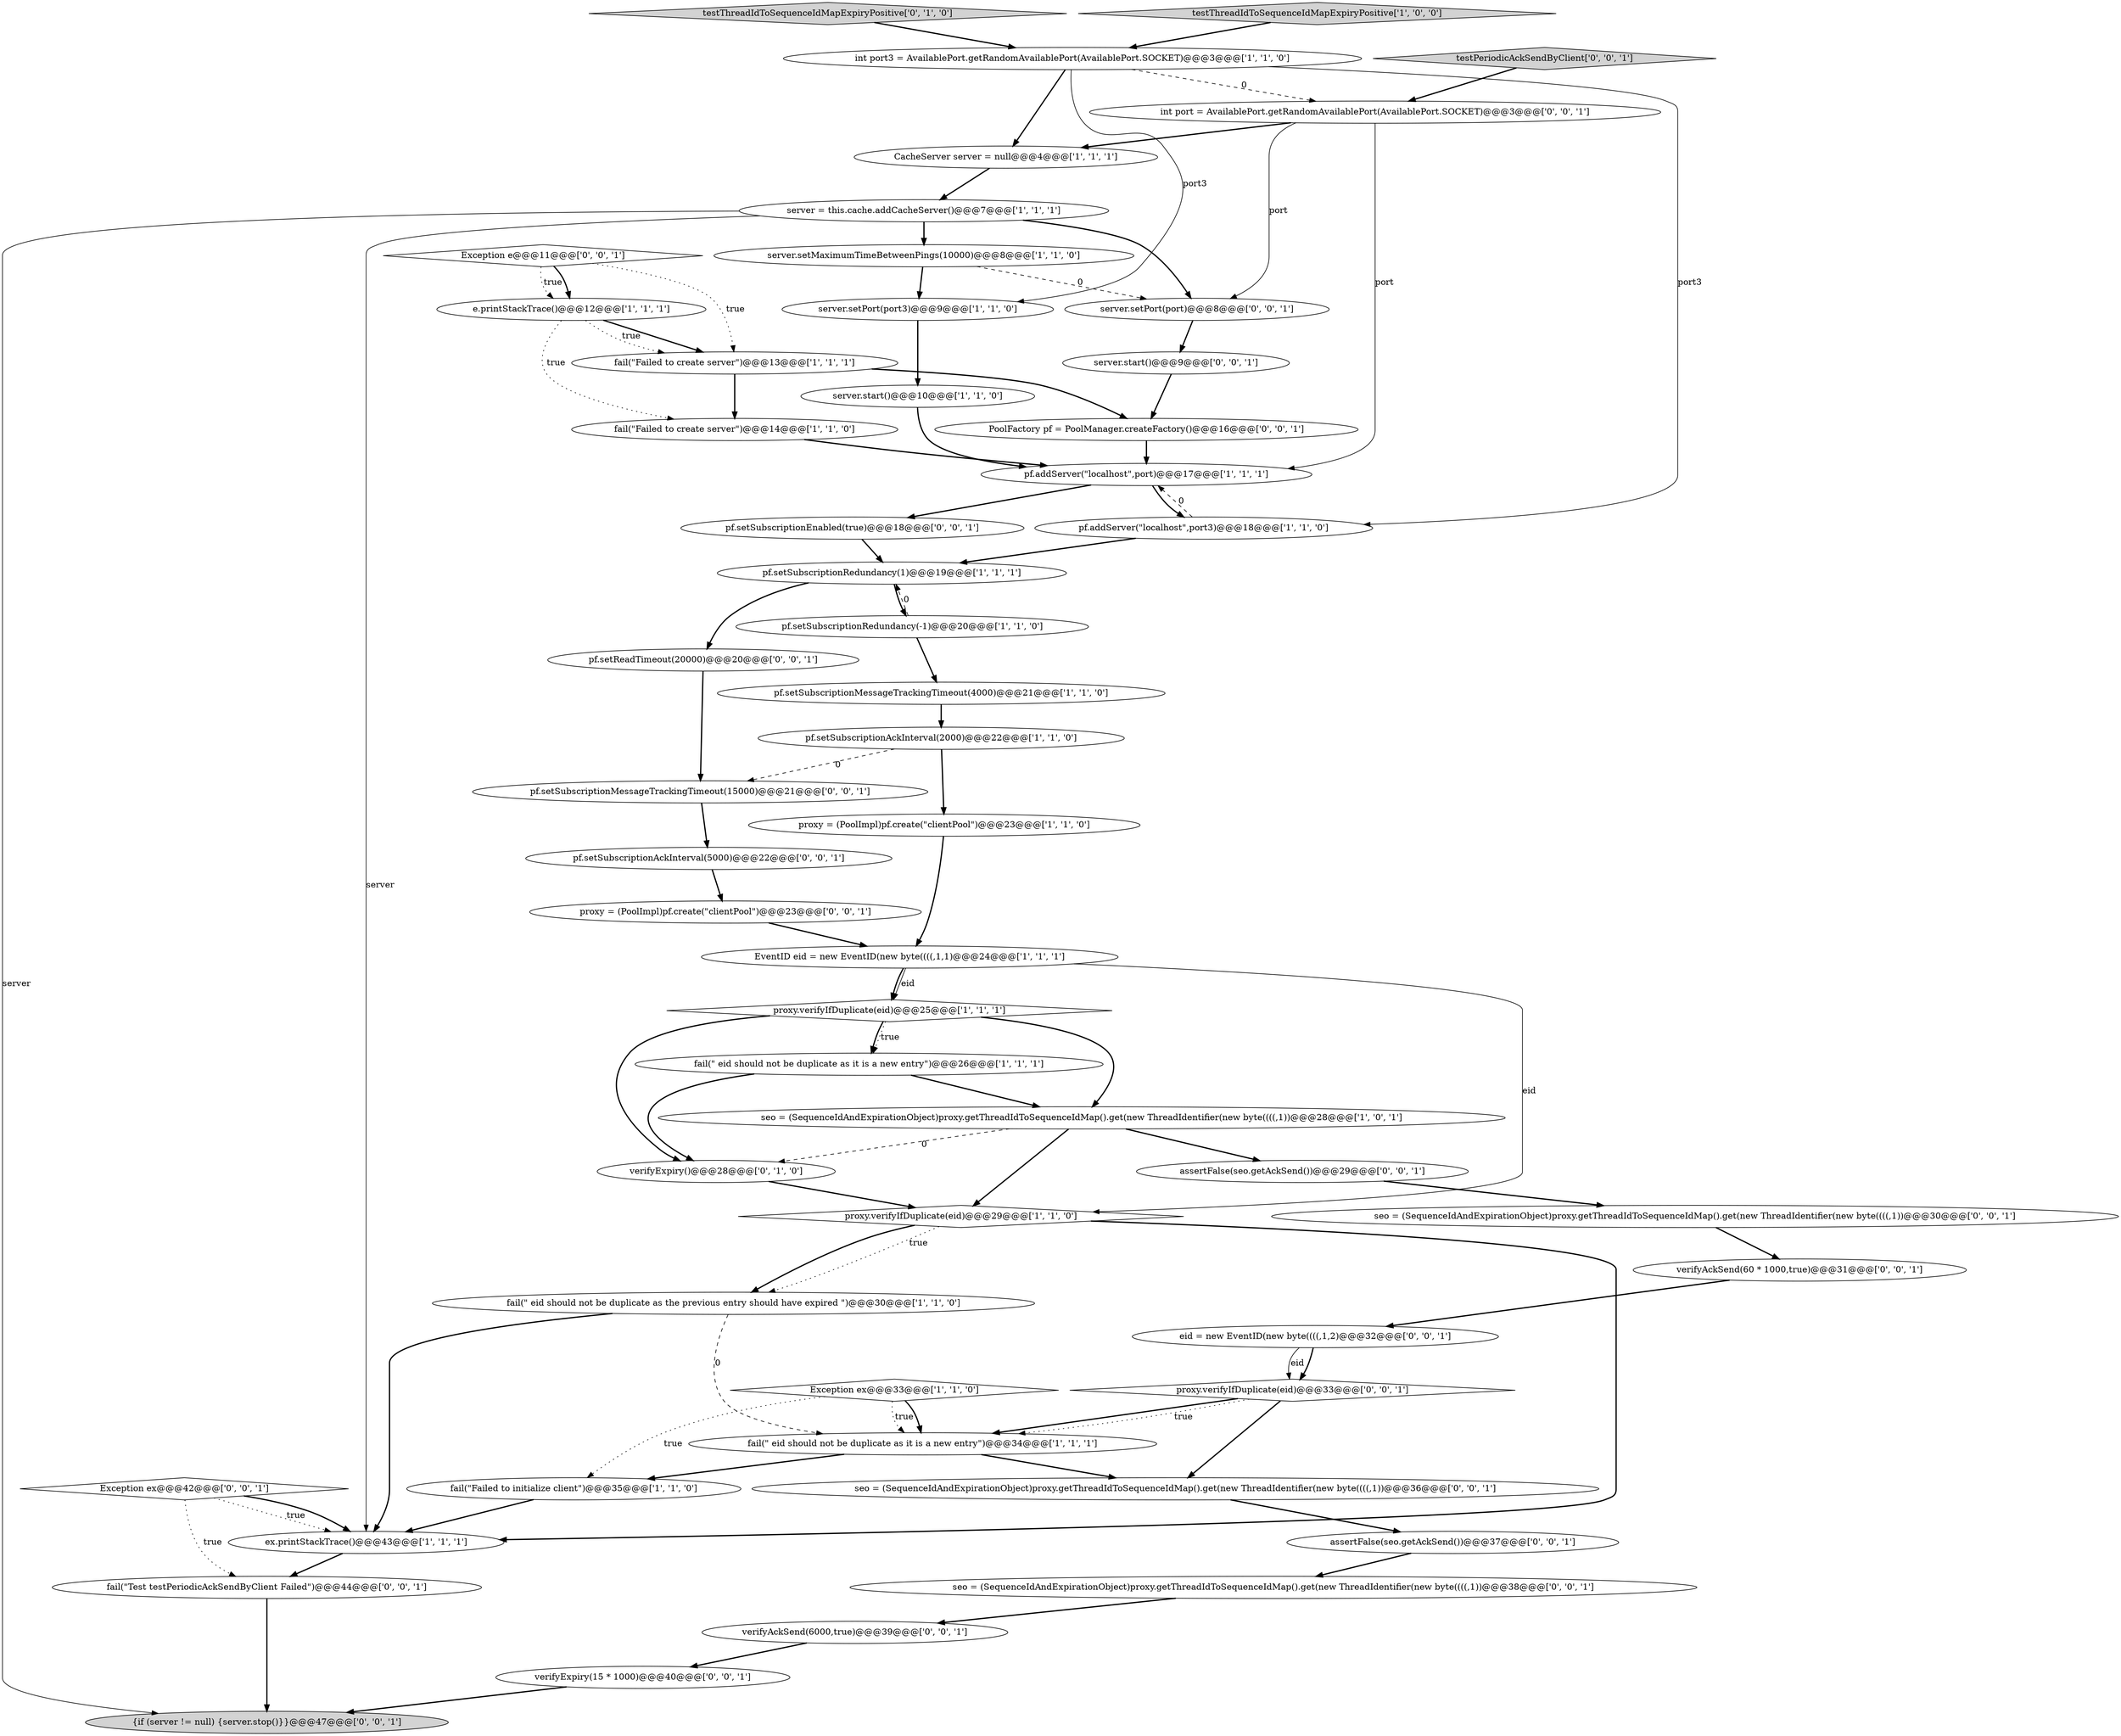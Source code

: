digraph {
16 [style = filled, label = "server.setPort(port3)@@@9@@@['1', '1', '0']", fillcolor = white, shape = ellipse image = "AAA0AAABBB1BBB"];
31 [style = filled, label = "assertFalse(seo.getAckSend())@@@37@@@['0', '0', '1']", fillcolor = white, shape = ellipse image = "AAA0AAABBB3BBB"];
27 [style = filled, label = "verifyExpiry()@@@28@@@['0', '1', '0']", fillcolor = white, shape = ellipse image = "AAA1AAABBB2BBB"];
14 [style = filled, label = "server.setMaximumTimeBetweenPings(10000)@@@8@@@['1', '1', '0']", fillcolor = white, shape = ellipse image = "AAA0AAABBB1BBB"];
20 [style = filled, label = "Exception ex@@@33@@@['1', '1', '0']", fillcolor = white, shape = diamond image = "AAA0AAABBB1BBB"];
47 [style = filled, label = "pf.setSubscriptionAckInterval(5000)@@@22@@@['0', '0', '1']", fillcolor = white, shape = ellipse image = "AAA0AAABBB3BBB"];
12 [style = filled, label = "int port3 = AvailablePort.getRandomAvailablePort(AvailablePort.SOCKET)@@@3@@@['1', '1', '0']", fillcolor = white, shape = ellipse image = "AAA0AAABBB1BBB"];
23 [style = filled, label = "fail(\" eid should not be duplicate as the previous entry should have expired \")@@@30@@@['1', '1', '0']", fillcolor = white, shape = ellipse image = "AAA0AAABBB1BBB"];
10 [style = filled, label = "EventID eid = new EventID(new byte((((,1,1)@@@24@@@['1', '1', '1']", fillcolor = white, shape = ellipse image = "AAA0AAABBB1BBB"];
7 [style = filled, label = "pf.setSubscriptionRedundancy(-1)@@@20@@@['1', '1', '0']", fillcolor = white, shape = ellipse image = "AAA0AAABBB1BBB"];
52 [style = filled, label = "PoolFactory pf = PoolManager.createFactory()@@@16@@@['0', '0', '1']", fillcolor = white, shape = ellipse image = "AAA0AAABBB3BBB"];
15 [style = filled, label = "e.printStackTrace()@@@12@@@['1', '1', '1']", fillcolor = white, shape = ellipse image = "AAA0AAABBB1BBB"];
8 [style = filled, label = "pf.addServer(\"localhost\",port)@@@17@@@['1', '1', '1']", fillcolor = white, shape = ellipse image = "AAA0AAABBB1BBB"];
46 [style = filled, label = "verifyExpiry(15 * 1000)@@@40@@@['0', '0', '1']", fillcolor = white, shape = ellipse image = "AAA0AAABBB3BBB"];
25 [style = filled, label = "proxy = (PoolImpl)pf.create(\"clientPool\")@@@23@@@['1', '1', '0']", fillcolor = white, shape = ellipse image = "AAA0AAABBB1BBB"];
3 [style = filled, label = "pf.addServer(\"localhost\",port3)@@@18@@@['1', '1', '0']", fillcolor = white, shape = ellipse image = "AAA0AAABBB1BBB"];
11 [style = filled, label = "seo = (SequenceIdAndExpirationObject)proxy.getThreadIdToSequenceIdMap().get(new ThreadIdentifier(new byte((((,1))@@@28@@@['1', '0', '1']", fillcolor = white, shape = ellipse image = "AAA0AAABBB1BBB"];
42 [style = filled, label = "seo = (SequenceIdAndExpirationObject)proxy.getThreadIdToSequenceIdMap().get(new ThreadIdentifier(new byte((((,1))@@@36@@@['0', '0', '1']", fillcolor = white, shape = ellipse image = "AAA0AAABBB3BBB"];
33 [style = filled, label = "pf.setReadTimeout(20000)@@@20@@@['0', '0', '1']", fillcolor = white, shape = ellipse image = "AAA0AAABBB3BBB"];
28 [style = filled, label = "testThreadIdToSequenceIdMapExpiryPositive['0', '1', '0']", fillcolor = lightgray, shape = diamond image = "AAA0AAABBB2BBB"];
41 [style = filled, label = "eid = new EventID(new byte((((,1,2)@@@32@@@['0', '0', '1']", fillcolor = white, shape = ellipse image = "AAA0AAABBB3BBB"];
29 [style = filled, label = "int port = AvailablePort.getRandomAvailablePort(AvailablePort.SOCKET)@@@3@@@['0', '0', '1']", fillcolor = white, shape = ellipse image = "AAA0AAABBB3BBB"];
9 [style = filled, label = "proxy.verifyIfDuplicate(eid)@@@25@@@['1', '1', '1']", fillcolor = white, shape = diamond image = "AAA0AAABBB1BBB"];
38 [style = filled, label = "seo = (SequenceIdAndExpirationObject)proxy.getThreadIdToSequenceIdMap().get(new ThreadIdentifier(new byte((((,1))@@@38@@@['0', '0', '1']", fillcolor = white, shape = ellipse image = "AAA0AAABBB3BBB"];
50 [style = filled, label = "assertFalse(seo.getAckSend())@@@29@@@['0', '0', '1']", fillcolor = white, shape = ellipse image = "AAA0AAABBB3BBB"];
51 [style = filled, label = "fail(\"Test testPeriodicAckSendByClient Failed\")@@@44@@@['0', '0', '1']", fillcolor = white, shape = ellipse image = "AAA0AAABBB3BBB"];
22 [style = filled, label = "server.start()@@@10@@@['1', '1', '0']", fillcolor = white, shape = ellipse image = "AAA0AAABBB1BBB"];
48 [style = filled, label = "verifyAckSend(60 * 1000,true)@@@31@@@['0', '0', '1']", fillcolor = white, shape = ellipse image = "AAA0AAABBB3BBB"];
4 [style = filled, label = "pf.setSubscriptionRedundancy(1)@@@19@@@['1', '1', '1']", fillcolor = white, shape = ellipse image = "AAA0AAABBB1BBB"];
1 [style = filled, label = "fail(\"Failed to create server\")@@@14@@@['1', '1', '0']", fillcolor = white, shape = ellipse image = "AAA0AAABBB1BBB"];
2 [style = filled, label = "pf.setSubscriptionMessageTrackingTimeout(4000)@@@21@@@['1', '1', '0']", fillcolor = white, shape = ellipse image = "AAA0AAABBB1BBB"];
45 [style = filled, label = "proxy = (PoolImpl)pf.create(\"clientPool\")@@@23@@@['0', '0', '1']", fillcolor = white, shape = ellipse image = "AAA0AAABBB3BBB"];
21 [style = filled, label = "fail(\"Failed to create server\")@@@13@@@['1', '1', '1']", fillcolor = white, shape = ellipse image = "AAA0AAABBB1BBB"];
43 [style = filled, label = "seo = (SequenceIdAndExpirationObject)proxy.getThreadIdToSequenceIdMap().get(new ThreadIdentifier(new byte((((,1))@@@30@@@['0', '0', '1']", fillcolor = white, shape = ellipse image = "AAA0AAABBB3BBB"];
40 [style = filled, label = "server.setPort(port)@@@8@@@['0', '0', '1']", fillcolor = white, shape = ellipse image = "AAA0AAABBB3BBB"];
24 [style = filled, label = "fail(\" eid should not be duplicate as it is a new entry\")@@@34@@@['1', '1', '1']", fillcolor = white, shape = ellipse image = "AAA0AAABBB1BBB"];
18 [style = filled, label = "fail(\"Failed to initialize client\")@@@35@@@['1', '1', '0']", fillcolor = white, shape = ellipse image = "AAA0AAABBB1BBB"];
0 [style = filled, label = "proxy.verifyIfDuplicate(eid)@@@29@@@['1', '1', '0']", fillcolor = white, shape = diamond image = "AAA0AAABBB1BBB"];
5 [style = filled, label = "CacheServer server = null@@@4@@@['1', '1', '1']", fillcolor = white, shape = ellipse image = "AAA0AAABBB1BBB"];
26 [style = filled, label = "testThreadIdToSequenceIdMapExpiryPositive['1', '0', '0']", fillcolor = lightgray, shape = diamond image = "AAA0AAABBB1BBB"];
6 [style = filled, label = "pf.setSubscriptionAckInterval(2000)@@@22@@@['1', '1', '0']", fillcolor = white, shape = ellipse image = "AAA0AAABBB1BBB"];
32 [style = filled, label = "Exception ex@@@42@@@['0', '0', '1']", fillcolor = white, shape = diamond image = "AAA0AAABBB3BBB"];
35 [style = filled, label = "pf.setSubscriptionEnabled(true)@@@18@@@['0', '0', '1']", fillcolor = white, shape = ellipse image = "AAA0AAABBB3BBB"];
37 [style = filled, label = "server.start()@@@9@@@['0', '0', '1']", fillcolor = white, shape = ellipse image = "AAA0AAABBB3BBB"];
30 [style = filled, label = "Exception e@@@11@@@['0', '0', '1']", fillcolor = white, shape = diamond image = "AAA0AAABBB3BBB"];
39 [style = filled, label = "proxy.verifyIfDuplicate(eid)@@@33@@@['0', '0', '1']", fillcolor = white, shape = diamond image = "AAA0AAABBB3BBB"];
44 [style = filled, label = "pf.setSubscriptionMessageTrackingTimeout(15000)@@@21@@@['0', '0', '1']", fillcolor = white, shape = ellipse image = "AAA0AAABBB3BBB"];
49 [style = filled, label = "{if (server != null) {server.stop()}}@@@47@@@['0', '0', '1']", fillcolor = lightgray, shape = ellipse image = "AAA0AAABBB3BBB"];
19 [style = filled, label = "ex.printStackTrace()@@@43@@@['1', '1', '1']", fillcolor = white, shape = ellipse image = "AAA0AAABBB1BBB"];
34 [style = filled, label = "testPeriodicAckSendByClient['0', '0', '1']", fillcolor = lightgray, shape = diamond image = "AAA0AAABBB3BBB"];
36 [style = filled, label = "verifyAckSend(6000,true)@@@39@@@['0', '0', '1']", fillcolor = white, shape = ellipse image = "AAA0AAABBB3BBB"];
17 [style = filled, label = "fail(\" eid should not be duplicate as it is a new entry\")@@@26@@@['1', '1', '1']", fillcolor = white, shape = ellipse image = "AAA0AAABBB1BBB"];
13 [style = filled, label = "server = this.cache.addCacheServer()@@@7@@@['1', '1', '1']", fillcolor = white, shape = ellipse image = "AAA0AAABBB1BBB"];
7->4 [style = dashed, label="0"];
38->36 [style = bold, label=""];
43->48 [style = bold, label=""];
35->4 [style = bold, label=""];
8->35 [style = bold, label=""];
15->1 [style = dotted, label="true"];
25->10 [style = bold, label=""];
20->18 [style = dotted, label="true"];
11->27 [style = dashed, label="0"];
39->42 [style = bold, label=""];
30->21 [style = dotted, label="true"];
5->13 [style = bold, label=""];
0->23 [style = bold, label=""];
39->24 [style = bold, label=""];
36->46 [style = bold, label=""];
9->17 [style = bold, label=""];
10->9 [style = solid, label="eid"];
6->25 [style = bold, label=""];
51->49 [style = bold, label=""];
34->29 [style = bold, label=""];
3->8 [style = dashed, label="0"];
47->45 [style = bold, label=""];
13->19 [style = solid, label="server"];
0->23 [style = dotted, label="true"];
50->43 [style = bold, label=""];
17->27 [style = bold, label=""];
9->27 [style = bold, label=""];
1->8 [style = bold, label=""];
0->19 [style = bold, label=""];
15->21 [style = bold, label=""];
29->5 [style = bold, label=""];
41->39 [style = bold, label=""];
20->24 [style = dotted, label="true"];
21->52 [style = bold, label=""];
8->3 [style = bold, label=""];
6->44 [style = dashed, label="0"];
17->11 [style = bold, label=""];
26->12 [style = bold, label=""];
52->8 [style = bold, label=""];
29->40 [style = solid, label="port"];
23->24 [style = dashed, label="0"];
7->2 [style = bold, label=""];
15->21 [style = dotted, label="true"];
19->51 [style = bold, label=""];
39->24 [style = dotted, label="true"];
14->40 [style = dashed, label="0"];
4->7 [style = bold, label=""];
14->16 [style = bold, label=""];
11->0 [style = bold, label=""];
45->10 [style = bold, label=""];
24->42 [style = bold, label=""];
16->22 [style = bold, label=""];
9->17 [style = dotted, label="true"];
11->50 [style = bold, label=""];
10->0 [style = solid, label="eid"];
12->29 [style = dashed, label="0"];
44->47 [style = bold, label=""];
30->15 [style = dotted, label="true"];
29->8 [style = solid, label="port"];
4->33 [style = bold, label=""];
32->51 [style = dotted, label="true"];
20->24 [style = bold, label=""];
2->6 [style = bold, label=""];
21->1 [style = bold, label=""];
3->4 [style = bold, label=""];
31->38 [style = bold, label=""];
32->19 [style = dotted, label="true"];
46->49 [style = bold, label=""];
22->8 [style = bold, label=""];
9->11 [style = bold, label=""];
23->19 [style = bold, label=""];
28->12 [style = bold, label=""];
24->18 [style = bold, label=""];
42->31 [style = bold, label=""];
30->15 [style = bold, label=""];
10->9 [style = bold, label=""];
27->0 [style = bold, label=""];
37->52 [style = bold, label=""];
12->3 [style = solid, label="port3"];
33->44 [style = bold, label=""];
13->40 [style = bold, label=""];
12->16 [style = solid, label="port3"];
48->41 [style = bold, label=""];
41->39 [style = solid, label="eid"];
12->5 [style = bold, label=""];
18->19 [style = bold, label=""];
13->49 [style = solid, label="server"];
40->37 [style = bold, label=""];
13->14 [style = bold, label=""];
32->19 [style = bold, label=""];
}
